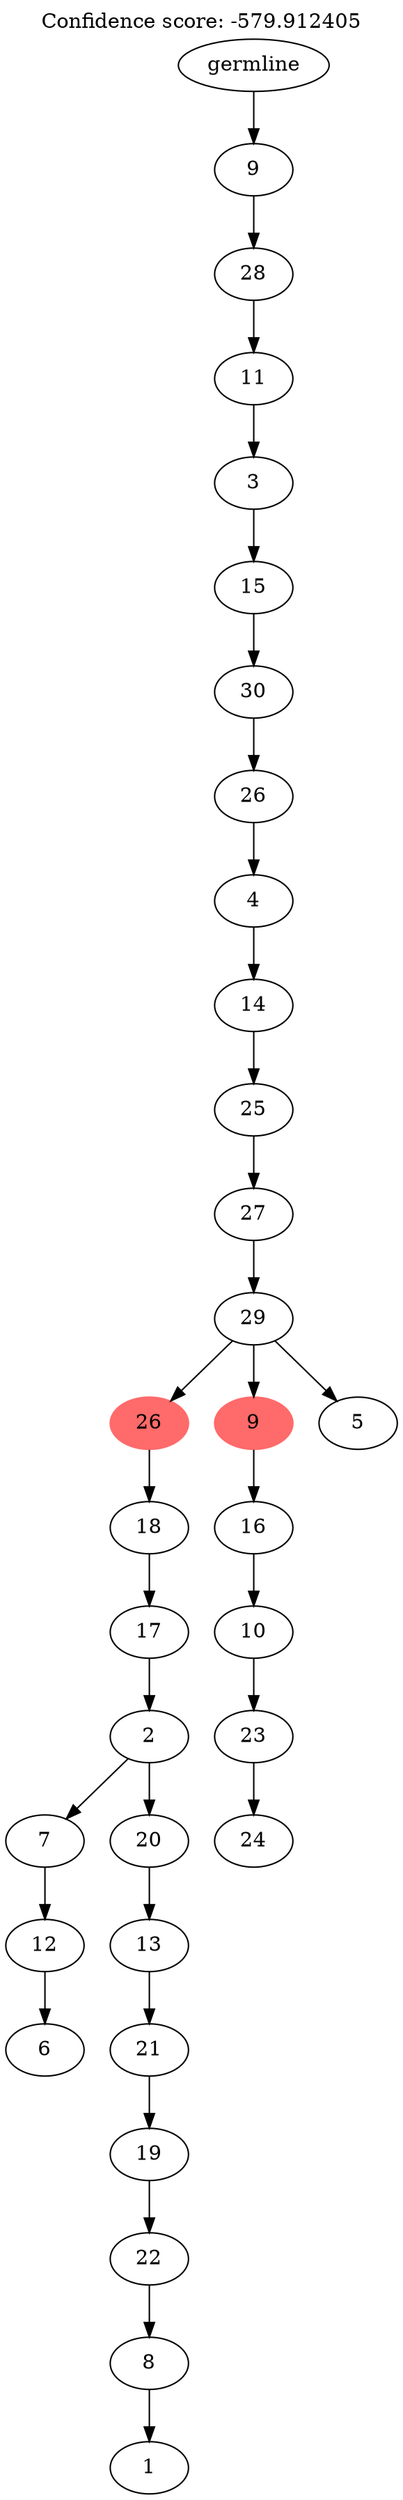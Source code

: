 digraph g {
	"31" -> "32";
	"32" [label="6"];
	"30" -> "31";
	"31" [label="12"];
	"28" -> "29";
	"29" [label="1"];
	"27" -> "28";
	"28" [label="8"];
	"26" -> "27";
	"27" [label="22"];
	"25" -> "26";
	"26" [label="19"];
	"24" -> "25";
	"25" [label="21"];
	"23" -> "24";
	"24" [label="13"];
	"22" -> "23";
	"23" [label="20"];
	"22" -> "30";
	"30" [label="7"];
	"21" -> "22";
	"22" [label="2"];
	"20" -> "21";
	"21" [label="17"];
	"19" -> "20";
	"20" [label="18"];
	"17" -> "18";
	"18" [label="24"];
	"16" -> "17";
	"17" [label="23"];
	"15" -> "16";
	"16" [label="10"];
	"14" -> "15";
	"15" [label="16"];
	"12" -> "13";
	"13" [label="5"];
	"12" -> "14";
	"14" [color=indianred1, style=filled, label="9"];
	"12" -> "19";
	"19" [color=indianred1, style=filled, label="26"];
	"11" -> "12";
	"12" [label="29"];
	"10" -> "11";
	"11" [label="27"];
	"9" -> "10";
	"10" [label="25"];
	"8" -> "9";
	"9" [label="14"];
	"7" -> "8";
	"8" [label="4"];
	"6" -> "7";
	"7" [label="26"];
	"5" -> "6";
	"6" [label="30"];
	"4" -> "5";
	"5" [label="15"];
	"3" -> "4";
	"4" [label="3"];
	"2" -> "3";
	"3" [label="11"];
	"1" -> "2";
	"2" [label="28"];
	"0" -> "1";
	"1" [label="9"];
	"0" [label="germline"];
	labelloc="t";
	label="Confidence score: -579.912405";
}
